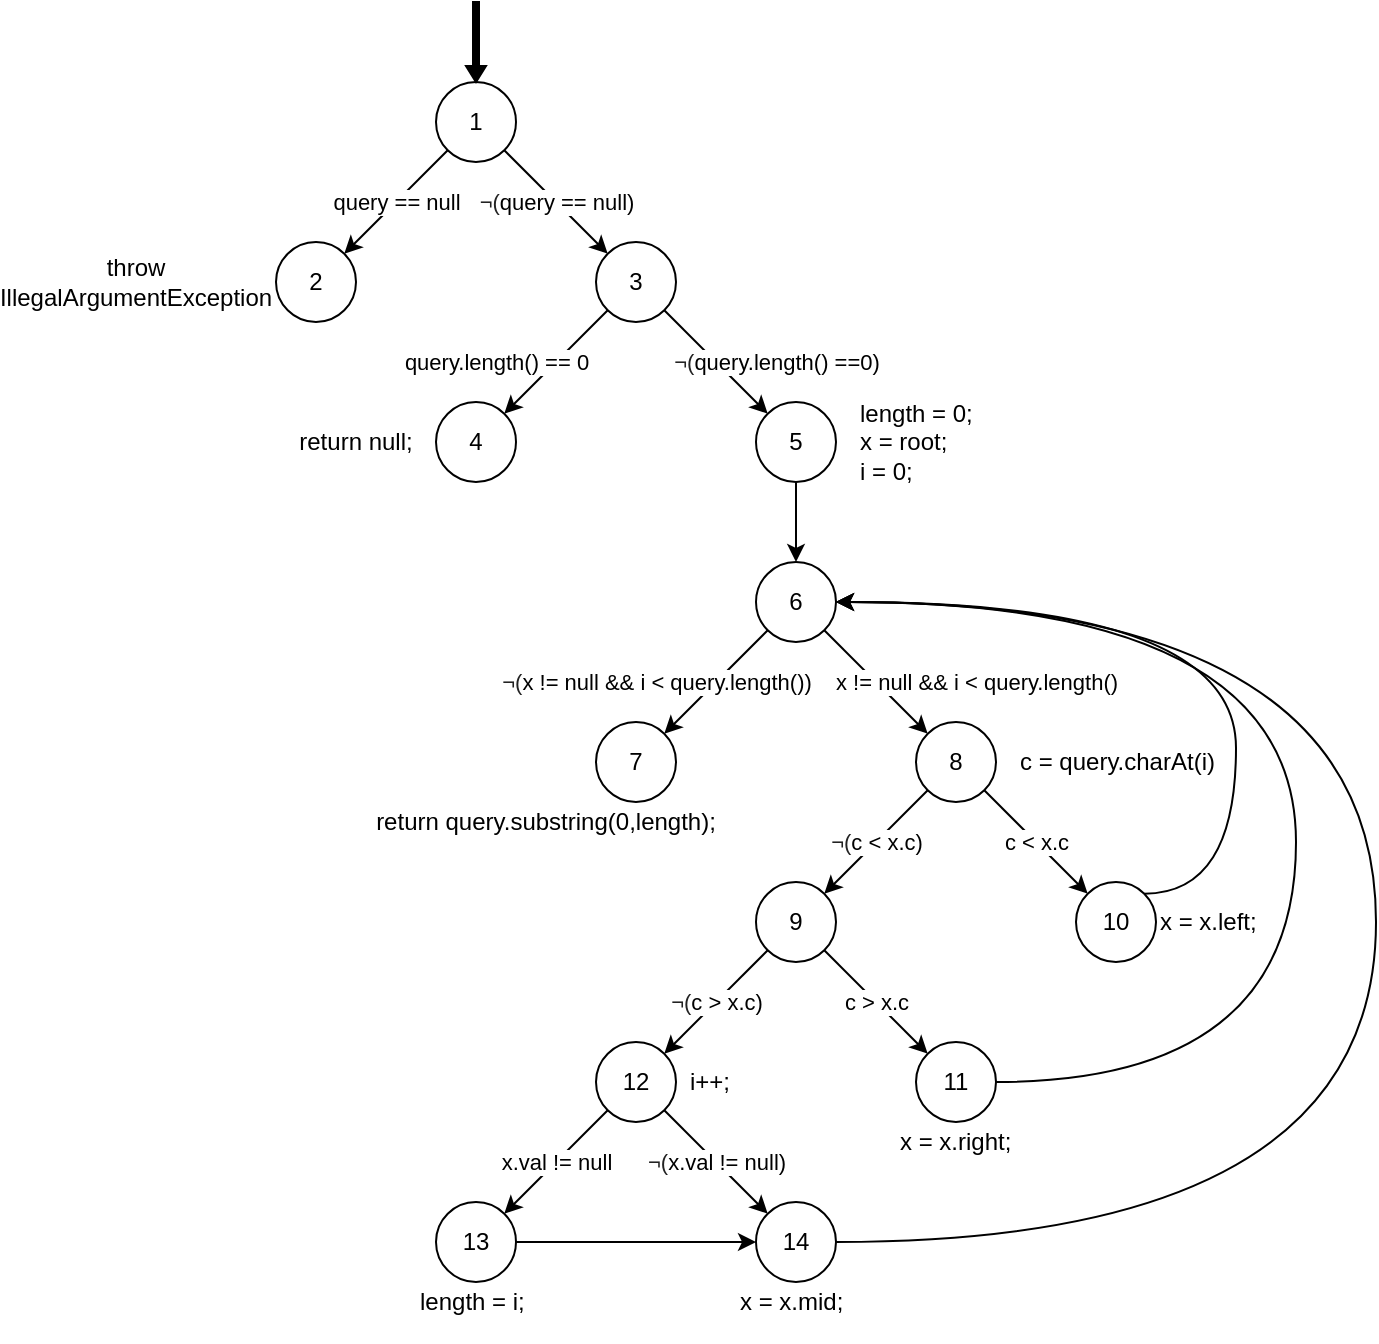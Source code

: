<mxfile version="12.4.2" type="device" pages="1"><diagram id="HB46mMdSqpIC8kiP1vCG" name="Page-1"><mxGraphModel dx="805" dy="475" grid="1" gridSize="10" guides="1" tooltips="1" connect="1" arrows="1" fold="1" page="1" pageScale="1" pageWidth="850" pageHeight="1100" math="0" shadow="0"><root><mxCell id="0"/><mxCell id="1" parent="0"/><mxCell id="EAz4oz9kHEWcXi7O_TOV-5" value="query == null" style="rounded=0;orthogonalLoop=1;jettySize=auto;html=1;exitX=0;exitY=1;exitDx=0;exitDy=0;entryX=1;entryY=0;entryDx=0;entryDy=0;align=center;verticalAlign=middle;" parent="1" source="EAz4oz9kHEWcXi7O_TOV-1" target="EAz4oz9kHEWcXi7O_TOV-3" edge="1"><mxGeometry relative="1" as="geometry"/></mxCell><mxCell id="EAz4oz9kHEWcXi7O_TOV-8" value="&lt;span style=&quot;white-space: normal ; font-family: sans-serif ; color: rgb(34 , 34 , 34)&quot;&gt;&lt;font style=&quot;font-size: 11px&quot;&gt;¬&lt;/font&gt;&lt;font style=&quot;font-size: 11px&quot;&gt;(&lt;/font&gt;&lt;/span&gt;query == null)" style="edgeStyle=none;rounded=0;orthogonalLoop=1;jettySize=auto;html=1;exitX=1;exitY=1;exitDx=0;exitDy=0;entryX=0;entryY=0;entryDx=0;entryDy=0;align=center;" parent="1" source="EAz4oz9kHEWcXi7O_TOV-1" target="EAz4oz9kHEWcXi7O_TOV-7" edge="1"><mxGeometry relative="1" as="geometry"/></mxCell><mxCell id="EAz4oz9kHEWcXi7O_TOV-1" value="1" style="ellipse;whiteSpace=wrap;html=1;aspect=fixed;" parent="1" vertex="1"><mxGeometry x="280" y="200" width="40" height="40" as="geometry"/></mxCell><mxCell id="EAz4oz9kHEWcXi7O_TOV-2" value="" style="shape=singleArrow;direction=south;whiteSpace=wrap;html=1;fillColor=#000000;" parent="1" vertex="1"><mxGeometry x="295" y="160" width="10" height="40" as="geometry"/></mxCell><mxCell id="EAz4oz9kHEWcXi7O_TOV-3" value="2" style="ellipse;whiteSpace=wrap;html=1;aspect=fixed;" parent="1" vertex="1"><mxGeometry x="200" y="280" width="40" height="40" as="geometry"/></mxCell><mxCell id="EAz4oz9kHEWcXi7O_TOV-6" value="throw IllegalArgumentException" style="text;html=1;strokeColor=none;fillColor=none;align=center;verticalAlign=middle;whiteSpace=wrap;rounded=0;" parent="1" vertex="1"><mxGeometry x="110" y="290" width="40" height="20" as="geometry"/></mxCell><mxCell id="EAz4oz9kHEWcXi7O_TOV-12" value="query.length() == 0" style="edgeStyle=none;rounded=0;orthogonalLoop=1;jettySize=auto;html=1;exitX=0;exitY=1;exitDx=0;exitDy=0;entryX=1;entryY=0;entryDx=0;entryDy=0;" parent="1" source="EAz4oz9kHEWcXi7O_TOV-7" target="EAz4oz9kHEWcXi7O_TOV-9" edge="1"><mxGeometry x="0.58" y="-21" relative="1" as="geometry"><mxPoint as="offset"/></mxGeometry></mxCell><mxCell id="EAz4oz9kHEWcXi7O_TOV-13" value="&lt;font style=&quot;color: rgb(34 , 34 , 34) ; font-family: sans-serif ; white-space: normal&quot;&gt;¬&lt;/font&gt;&lt;font style=&quot;color: rgb(34 , 34 , 34) ; font-family: sans-serif ; white-space: normal&quot;&gt;(&lt;/font&gt;query.length() ==0)" style="edgeStyle=none;rounded=0;orthogonalLoop=1;jettySize=auto;html=1;exitX=1;exitY=1;exitDx=0;exitDy=0;entryX=0;entryY=0;entryDx=0;entryDy=0;" parent="1" source="EAz4oz9kHEWcXi7O_TOV-7" target="EAz4oz9kHEWcXi7O_TOV-10" edge="1"><mxGeometry x="0.58" y="21" relative="1" as="geometry"><mxPoint as="offset"/></mxGeometry></mxCell><mxCell id="EAz4oz9kHEWcXi7O_TOV-7" value="3" style="ellipse;whiteSpace=wrap;html=1;aspect=fixed;" parent="1" vertex="1"><mxGeometry x="360" y="280" width="40" height="40" as="geometry"/></mxCell><mxCell id="EAz4oz9kHEWcXi7O_TOV-9" value="4" style="ellipse;whiteSpace=wrap;html=1;aspect=fixed;" parent="1" vertex="1"><mxGeometry x="280" y="360" width="40" height="40" as="geometry"/></mxCell><mxCell id="EAz4oz9kHEWcXi7O_TOV-17" value="&lt;font style=&quot;color: rgb(34 , 34 , 34) ; font-family: sans-serif ; white-space: normal&quot;&gt;¬&lt;/font&gt;&lt;font style=&quot;color: rgb(34 , 34 , 34) ; font-family: sans-serif ; white-space: normal&quot;&gt;(&lt;/font&gt;x != null &amp;amp;&amp;amp; i &amp;lt; query.length())" style="edgeStyle=none;rounded=0;orthogonalLoop=1;jettySize=auto;html=1;entryX=1;entryY=0;entryDx=0;entryDy=0;exitX=0;exitY=1;exitDx=0;exitDy=0;" parent="1" source="EAz4oz9kHEWcXi7O_TOV-27" target="EAz4oz9kHEWcXi7O_TOV-16" edge="1"><mxGeometry x="0.58" y="-21" relative="1" as="geometry"><mxPoint x="370" y="394" as="sourcePoint"/><mxPoint as="offset"/></mxGeometry></mxCell><mxCell id="EAz4oz9kHEWcXi7O_TOV-19" value="x != null &amp;amp;&amp;amp; i &amp;lt; query.length()" style="edgeStyle=none;rounded=0;orthogonalLoop=1;jettySize=auto;html=1;entryX=0;entryY=0;entryDx=0;entryDy=0;exitX=1;exitY=1;exitDx=0;exitDy=0;" parent="1" source="EAz4oz9kHEWcXi7O_TOV-27" target="EAz4oz9kHEWcXi7O_TOV-18" edge="1"><mxGeometry x="0.967" y="35" relative="1" as="geometry"><mxPoint x="620" y="360" as="sourcePoint"/><mxPoint as="offset"/></mxGeometry></mxCell><mxCell id="EAz4oz9kHEWcXi7O_TOV-28" style="edgeStyle=none;rounded=0;orthogonalLoop=1;jettySize=auto;html=1;exitX=0.5;exitY=1;exitDx=0;exitDy=0;entryX=0.5;entryY=0;entryDx=0;entryDy=0;" parent="1" source="EAz4oz9kHEWcXi7O_TOV-10" target="EAz4oz9kHEWcXi7O_TOV-27" edge="1"><mxGeometry relative="1" as="geometry"/></mxCell><mxCell id="EAz4oz9kHEWcXi7O_TOV-10" value="5" style="ellipse;whiteSpace=wrap;html=1;aspect=fixed;" parent="1" vertex="1"><mxGeometry x="440" y="360" width="40" height="40" as="geometry"/></mxCell><mxCell id="EAz4oz9kHEWcXi7O_TOV-14" value="return null;" style="text;html=1;strokeColor=none;fillColor=none;align=center;verticalAlign=middle;whiteSpace=wrap;rounded=0;" parent="1" vertex="1"><mxGeometry x="210" y="370" width="60" height="20" as="geometry"/></mxCell><mxCell id="EAz4oz9kHEWcXi7O_TOV-15" value="length = 0;&lt;br&gt;x = root;&lt;br&gt;i = 0;" style="text;html=1;strokeColor=none;fillColor=none;align=left;verticalAlign=middle;whiteSpace=wrap;rounded=0;" parent="1" vertex="1"><mxGeometry x="490" y="360" width="60" height="40" as="geometry"/></mxCell><mxCell id="EAz4oz9kHEWcXi7O_TOV-16" value="7" style="ellipse;whiteSpace=wrap;html=1;aspect=fixed;" parent="1" vertex="1"><mxGeometry x="360" y="520" width="40" height="40" as="geometry"/></mxCell><mxCell id="EAz4oz9kHEWcXi7O_TOV-25" value="&lt;font style=&quot;color: rgb(34 , 34 , 34) ; font-family: sans-serif ; white-space: normal&quot;&gt;¬&lt;/font&gt;&lt;font style=&quot;color: rgb(34 , 34 , 34) ; font-family: sans-serif ; white-space: normal&quot;&gt;(&lt;/font&gt;c &amp;lt; x.c)" style="edgeStyle=none;rounded=0;orthogonalLoop=1;jettySize=auto;html=1;exitX=0;exitY=1;exitDx=0;exitDy=0;entryX=1;entryY=0;entryDx=0;entryDy=0;" parent="1" source="EAz4oz9kHEWcXi7O_TOV-18" target="EAz4oz9kHEWcXi7O_TOV-23" edge="1"><mxGeometry relative="1" as="geometry"/></mxCell><mxCell id="EAz4oz9kHEWcXi7O_TOV-29" value="c &amp;lt; x.c" style="edgeStyle=none;rounded=0;orthogonalLoop=1;jettySize=auto;html=1;exitX=1;exitY=1;exitDx=0;exitDy=0;entryX=0;entryY=0;entryDx=0;entryDy=0;" parent="1" source="EAz4oz9kHEWcXi7O_TOV-18" edge="1"><mxGeometry relative="1" as="geometry"><mxPoint x="605.858" y="605.858" as="targetPoint"/></mxGeometry></mxCell><mxCell id="EAz4oz9kHEWcXi7O_TOV-18" value="8" style="ellipse;whiteSpace=wrap;html=1;aspect=fixed;" parent="1" vertex="1"><mxGeometry x="520" y="520" width="40" height="40" as="geometry"/></mxCell><mxCell id="EAz4oz9kHEWcXi7O_TOV-20" value="return query.substring(0,length);" style="text;html=1;strokeColor=none;fillColor=none;align=center;verticalAlign=middle;whiteSpace=wrap;rounded=0;" parent="1" vertex="1"><mxGeometry x="245" y="560" width="180" height="20" as="geometry"/></mxCell><mxCell id="EAz4oz9kHEWcXi7O_TOV-34" value="c &amp;gt; x.c" style="edgeStyle=none;rounded=0;orthogonalLoop=1;jettySize=auto;html=1;exitX=1;exitY=1;exitDx=0;exitDy=0;entryX=0;entryY=0;entryDx=0;entryDy=0;" parent="1" source="EAz4oz9kHEWcXi7O_TOV-23" target="EAz4oz9kHEWcXi7O_TOV-33" edge="1"><mxGeometry relative="1" as="geometry"><mxPoint x="605.858" y="634.142" as="sourcePoint"/></mxGeometry></mxCell><mxCell id="EAz4oz9kHEWcXi7O_TOV-37" value="&lt;font style=&quot;color: rgb(34 , 34 , 34) ; font-family: sans-serif ; white-space: normal&quot;&gt;¬&lt;/font&gt;&lt;font style=&quot;color: rgb(34 , 34 , 34) ; font-family: sans-serif ; white-space: normal&quot;&gt;(&lt;/font&gt;c &amp;gt; x.c)" style="edgeStyle=none;rounded=0;orthogonalLoop=1;jettySize=auto;html=1;exitX=0;exitY=1;exitDx=0;exitDy=0;entryX=1;entryY=0;entryDx=0;entryDy=0;" parent="1" source="EAz4oz9kHEWcXi7O_TOV-23" target="EAz4oz9kHEWcXi7O_TOV-32" edge="1"><mxGeometry relative="1" as="geometry"><mxPoint x="634.142" y="634.142" as="sourcePoint"/></mxGeometry></mxCell><mxCell id="EAz4oz9kHEWcXi7O_TOV-23" value="9" style="ellipse;whiteSpace=wrap;html=1;aspect=fixed;" parent="1" vertex="1"><mxGeometry x="440" y="600" width="40" height="40" as="geometry"/></mxCell><mxCell id="EAz4oz9kHEWcXi7O_TOV-24" value="c = query.charAt(i)" style="text;html=1;strokeColor=none;fillColor=none;align=left;verticalAlign=middle;whiteSpace=wrap;rounded=0;" parent="1" vertex="1"><mxGeometry x="570" y="520" width="100" height="40" as="geometry"/></mxCell><mxCell id="EAz4oz9kHEWcXi7O_TOV-27" value="6" style="ellipse;whiteSpace=wrap;html=1;aspect=fixed;" parent="1" vertex="1"><mxGeometry x="440" y="440" width="40" height="40" as="geometry"/></mxCell><mxCell id="EAz4oz9kHEWcXi7O_TOV-31" value="x = x.left;" style="text;html=1;strokeColor=none;fillColor=none;align=left;verticalAlign=middle;whiteSpace=wrap;rounded=0;" parent="1" vertex="1"><mxGeometry x="640" y="600" width="60" height="40" as="geometry"/></mxCell><mxCell id="EAz4oz9kHEWcXi7O_TOV-41" value="x.val != null" style="edgeStyle=none;rounded=0;orthogonalLoop=1;jettySize=auto;html=1;exitX=0;exitY=1;exitDx=0;exitDy=0;entryX=1;entryY=0;entryDx=0;entryDy=0;" parent="1" source="EAz4oz9kHEWcXi7O_TOV-32" target="EAz4oz9kHEWcXi7O_TOV-40" edge="1"><mxGeometry relative="1" as="geometry"/></mxCell><mxCell id="EAz4oz9kHEWcXi7O_TOV-42" value="&lt;font style=&quot;color: rgb(34 , 34 , 34) ; font-family: sans-serif ; white-space: normal&quot;&gt;¬&lt;/font&gt;&lt;font style=&quot;color: rgb(34 , 34 , 34) ; font-family: sans-serif ; white-space: normal&quot;&gt;(&lt;/font&gt;x.val != null)" style="edgeStyle=none;rounded=0;orthogonalLoop=1;jettySize=auto;html=1;exitX=1;exitY=1;exitDx=0;exitDy=0;entryX=0;entryY=0;entryDx=0;entryDy=0;" parent="1" source="EAz4oz9kHEWcXi7O_TOV-32" target="EAz4oz9kHEWcXi7O_TOV-39" edge="1"><mxGeometry relative="1" as="geometry"/></mxCell><mxCell id="EAz4oz9kHEWcXi7O_TOV-32" value="12" style="ellipse;whiteSpace=wrap;html=1;aspect=fixed;" parent="1" vertex="1"><mxGeometry x="360" y="680" width="40" height="40" as="geometry"/></mxCell><mxCell id="EAz4oz9kHEWcXi7O_TOV-50" style="edgeStyle=orthogonalEdgeStyle;curved=1;rounded=0;orthogonalLoop=1;jettySize=auto;html=1;exitX=1;exitY=0.5;exitDx=0;exitDy=0;entryX=1;entryY=0.5;entryDx=0;entryDy=0;" parent="1" source="EAz4oz9kHEWcXi7O_TOV-33" target="EAz4oz9kHEWcXi7O_TOV-27" edge="1"><mxGeometry relative="1" as="geometry"><Array as="points"><mxPoint x="710" y="700"/><mxPoint x="710" y="460"/></Array></mxGeometry></mxCell><mxCell id="EAz4oz9kHEWcXi7O_TOV-33" value="11" style="ellipse;whiteSpace=wrap;html=1;aspect=fixed;" parent="1" vertex="1"><mxGeometry x="520" y="680" width="40" height="40" as="geometry"/></mxCell><mxCell id="EAz4oz9kHEWcXi7O_TOV-36" value="x = x.right;" style="text;html=1;strokeColor=none;fillColor=none;align=left;verticalAlign=middle;whiteSpace=wrap;rounded=0;" parent="1" vertex="1"><mxGeometry x="510" y="710" width="60" height="40" as="geometry"/></mxCell><mxCell id="EAz4oz9kHEWcXi7O_TOV-38" value="i++;" style="text;html=1;strokeColor=none;fillColor=none;align=left;verticalAlign=middle;whiteSpace=wrap;rounded=0;" parent="1" vertex="1"><mxGeometry x="405" y="692.5" width="40" height="15" as="geometry"/></mxCell><mxCell id="EAz4oz9kHEWcXi7O_TOV-51" style="edgeStyle=orthogonalEdgeStyle;curved=1;rounded=0;orthogonalLoop=1;jettySize=auto;html=1;exitX=1;exitY=0.5;exitDx=0;exitDy=0;entryX=1;entryY=0.5;entryDx=0;entryDy=0;" parent="1" source="EAz4oz9kHEWcXi7O_TOV-39" target="EAz4oz9kHEWcXi7O_TOV-27" edge="1"><mxGeometry relative="1" as="geometry"><Array as="points"><mxPoint x="750" y="780"/><mxPoint x="750" y="460"/></Array></mxGeometry></mxCell><mxCell id="EAz4oz9kHEWcXi7O_TOV-39" value="14" style="ellipse;whiteSpace=wrap;html=1;aspect=fixed;" parent="1" vertex="1"><mxGeometry x="440" y="760" width="40" height="40" as="geometry"/></mxCell><mxCell id="EAz4oz9kHEWcXi7O_TOV-47" style="edgeStyle=none;rounded=0;orthogonalLoop=1;jettySize=auto;html=1;exitX=1;exitY=0.5;exitDx=0;exitDy=0;entryX=0;entryY=0.5;entryDx=0;entryDy=0;" parent="1" source="EAz4oz9kHEWcXi7O_TOV-40" target="EAz4oz9kHEWcXi7O_TOV-39" edge="1"><mxGeometry relative="1" as="geometry"/></mxCell><mxCell id="EAz4oz9kHEWcXi7O_TOV-40" value="13" style="ellipse;whiteSpace=wrap;html=1;aspect=fixed;" parent="1" vertex="1"><mxGeometry x="280" y="760" width="40" height="40" as="geometry"/></mxCell><mxCell id="EAz4oz9kHEWcXi7O_TOV-43" value="length = i;" style="text;html=1;strokeColor=none;fillColor=none;align=left;verticalAlign=middle;whiteSpace=wrap;rounded=0;" parent="1" vertex="1"><mxGeometry x="270" y="790" width="60" height="40" as="geometry"/></mxCell><mxCell id="EAz4oz9kHEWcXi7O_TOV-49" style="edgeStyle=orthogonalEdgeStyle;curved=1;rounded=0;orthogonalLoop=1;jettySize=auto;html=1;exitX=1;exitY=0;exitDx=0;exitDy=0;entryX=1;entryY=0.5;entryDx=0;entryDy=0;" parent="1" source="EAz4oz9kHEWcXi7O_TOV-44" target="EAz4oz9kHEWcXi7O_TOV-27" edge="1"><mxGeometry relative="1" as="geometry"><Array as="points"><mxPoint x="680" y="606"/><mxPoint x="680" y="460"/></Array></mxGeometry></mxCell><mxCell id="EAz4oz9kHEWcXi7O_TOV-44" value="10" style="ellipse;whiteSpace=wrap;html=1;aspect=fixed;" parent="1" vertex="1"><mxGeometry x="600" y="600" width="40" height="40" as="geometry"/></mxCell><mxCell id="EAz4oz9kHEWcXi7O_TOV-46" value="x = x.mid;" style="text;html=1;strokeColor=none;fillColor=none;align=left;verticalAlign=middle;whiteSpace=wrap;rounded=0;" parent="1" vertex="1"><mxGeometry x="430" y="790" width="60" height="40" as="geometry"/></mxCell></root></mxGraphModel></diagram></mxfile>
